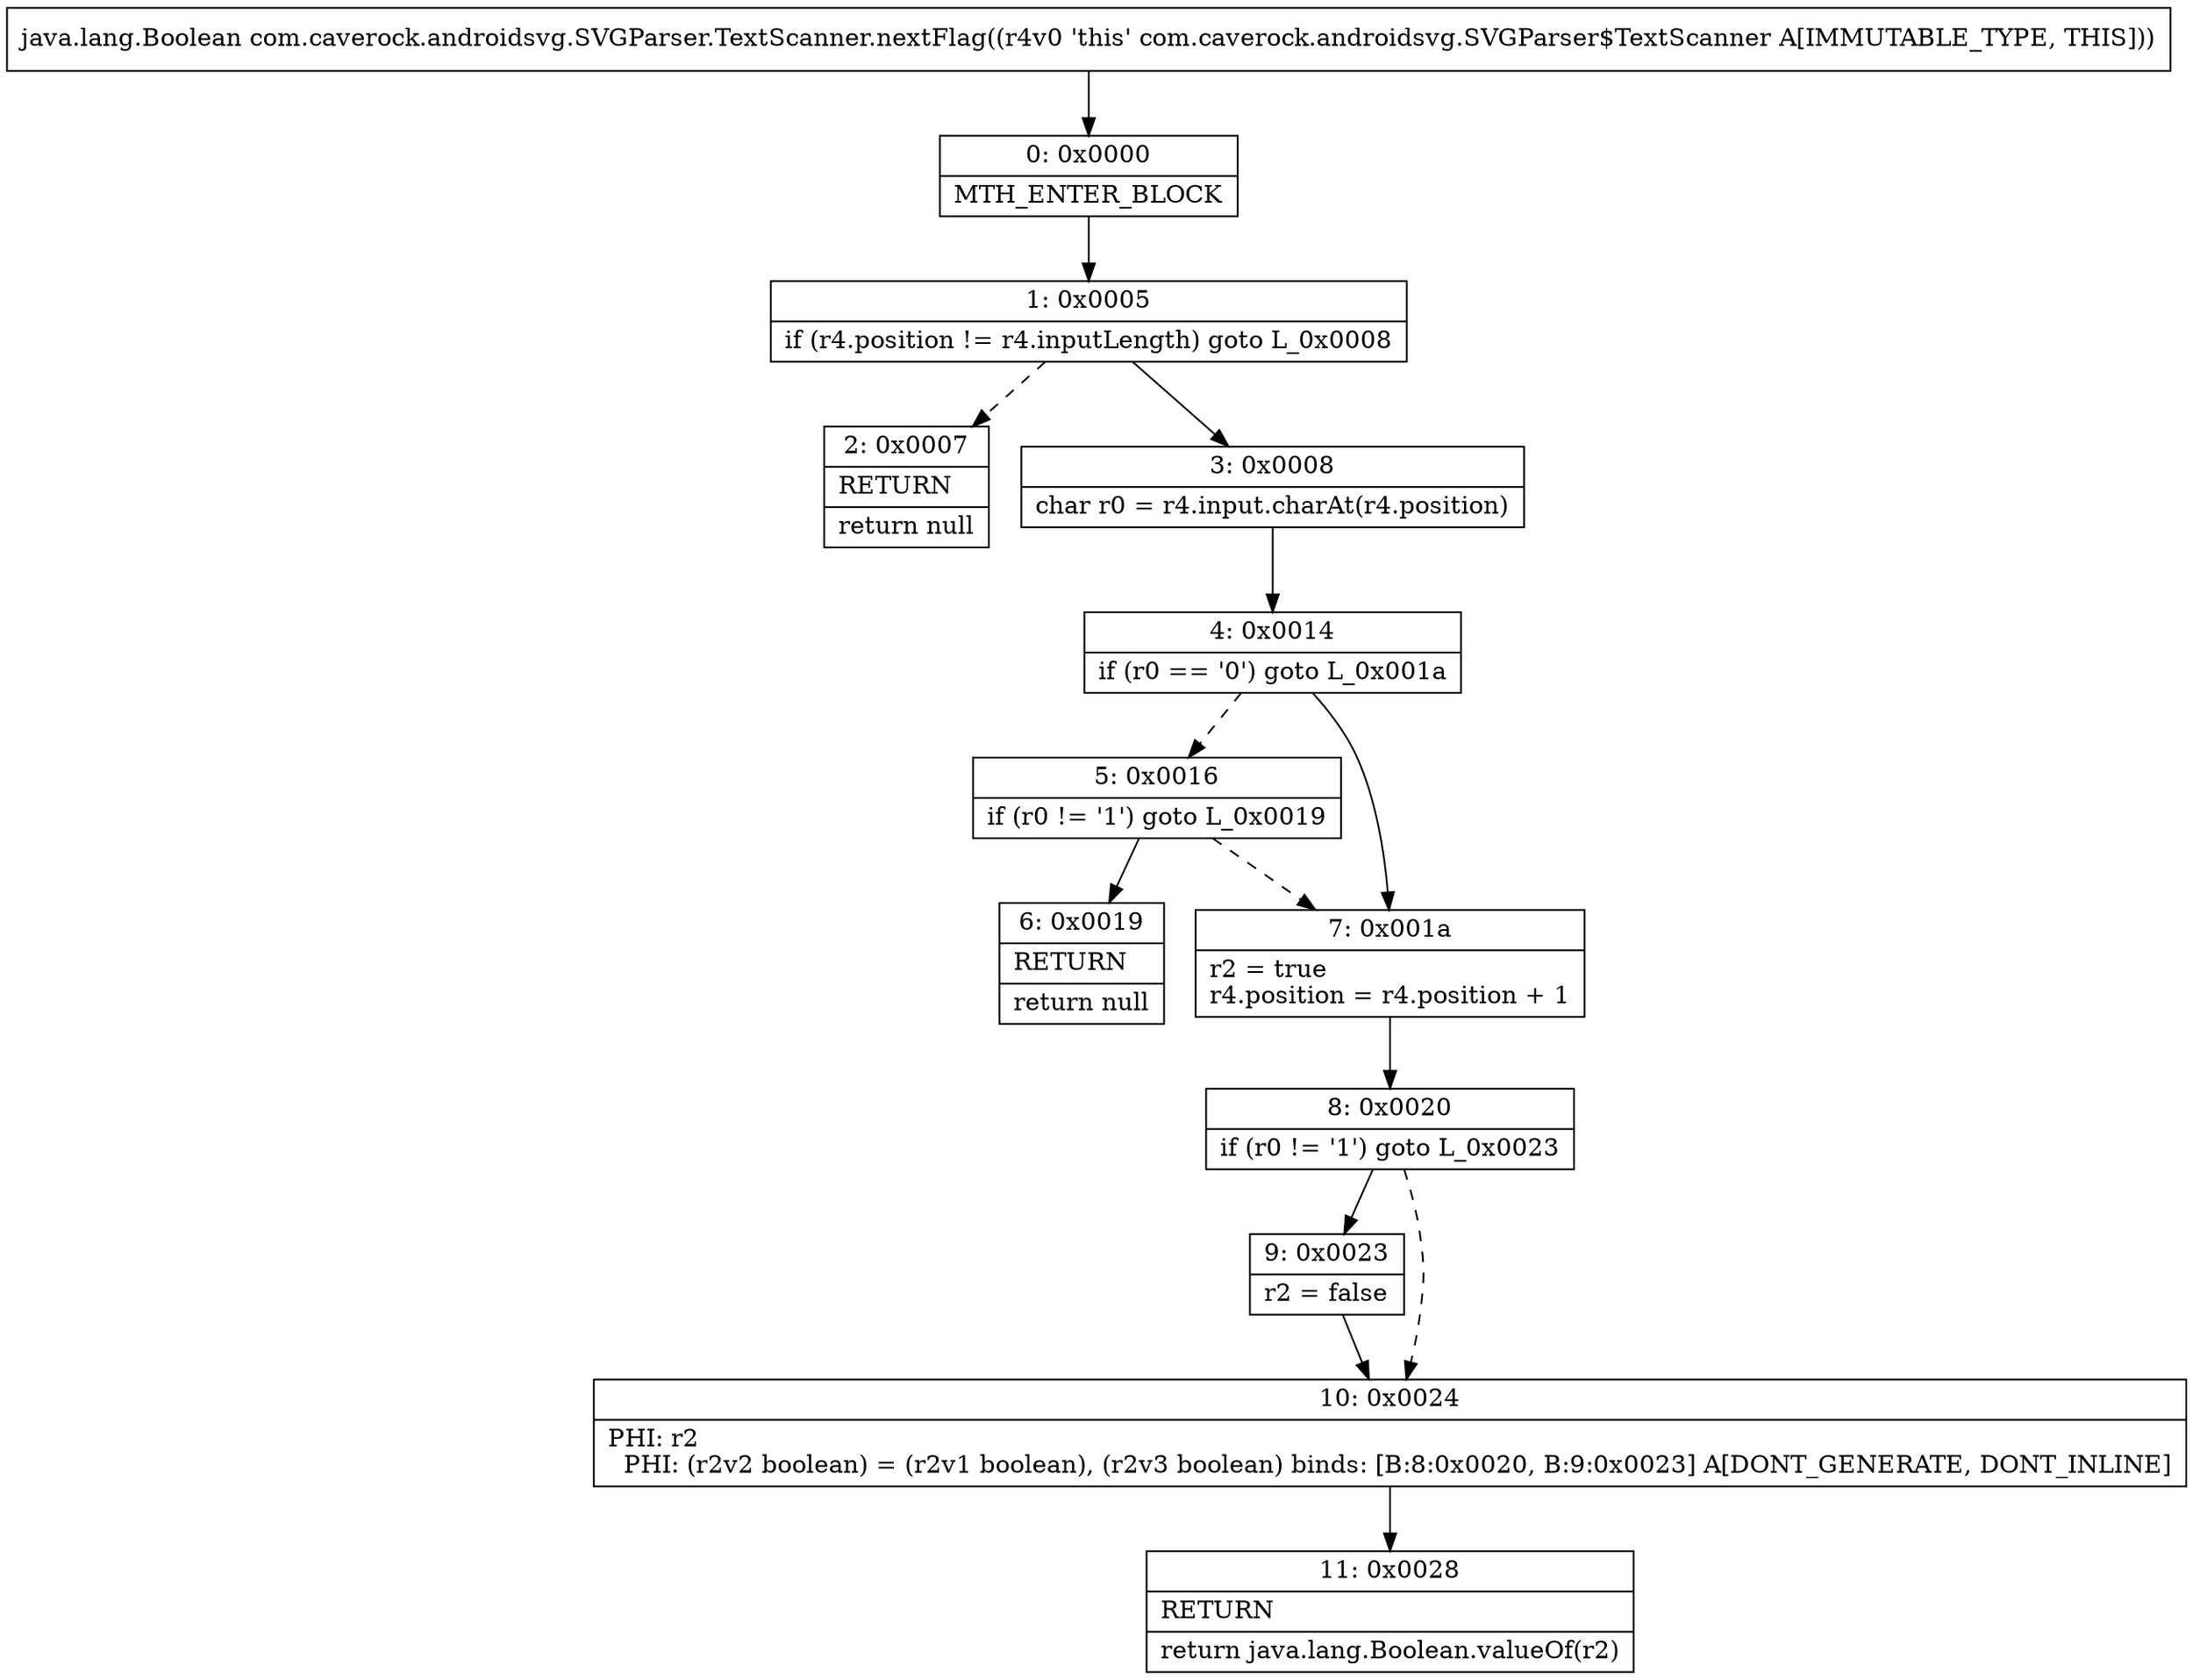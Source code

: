 digraph "CFG forcom.caverock.androidsvg.SVGParser.TextScanner.nextFlag()Ljava\/lang\/Boolean;" {
Node_0 [shape=record,label="{0\:\ 0x0000|MTH_ENTER_BLOCK\l}"];
Node_1 [shape=record,label="{1\:\ 0x0005|if (r4.position != r4.inputLength) goto L_0x0008\l}"];
Node_2 [shape=record,label="{2\:\ 0x0007|RETURN\l|return null\l}"];
Node_3 [shape=record,label="{3\:\ 0x0008|char r0 = r4.input.charAt(r4.position)\l}"];
Node_4 [shape=record,label="{4\:\ 0x0014|if (r0 == '0') goto L_0x001a\l}"];
Node_5 [shape=record,label="{5\:\ 0x0016|if (r0 != '1') goto L_0x0019\l}"];
Node_6 [shape=record,label="{6\:\ 0x0019|RETURN\l|return null\l}"];
Node_7 [shape=record,label="{7\:\ 0x001a|r2 = true\lr4.position = r4.position + 1\l}"];
Node_8 [shape=record,label="{8\:\ 0x0020|if (r0 != '1') goto L_0x0023\l}"];
Node_9 [shape=record,label="{9\:\ 0x0023|r2 = false\l}"];
Node_10 [shape=record,label="{10\:\ 0x0024|PHI: r2 \l  PHI: (r2v2 boolean) = (r2v1 boolean), (r2v3 boolean) binds: [B:8:0x0020, B:9:0x0023] A[DONT_GENERATE, DONT_INLINE]\l}"];
Node_11 [shape=record,label="{11\:\ 0x0028|RETURN\l|return java.lang.Boolean.valueOf(r2)\l}"];
MethodNode[shape=record,label="{java.lang.Boolean com.caverock.androidsvg.SVGParser.TextScanner.nextFlag((r4v0 'this' com.caverock.androidsvg.SVGParser$TextScanner A[IMMUTABLE_TYPE, THIS])) }"];
MethodNode -> Node_0;
Node_0 -> Node_1;
Node_1 -> Node_2[style=dashed];
Node_1 -> Node_3;
Node_3 -> Node_4;
Node_4 -> Node_5[style=dashed];
Node_4 -> Node_7;
Node_5 -> Node_6;
Node_5 -> Node_7[style=dashed];
Node_7 -> Node_8;
Node_8 -> Node_9;
Node_8 -> Node_10[style=dashed];
Node_9 -> Node_10;
Node_10 -> Node_11;
}

